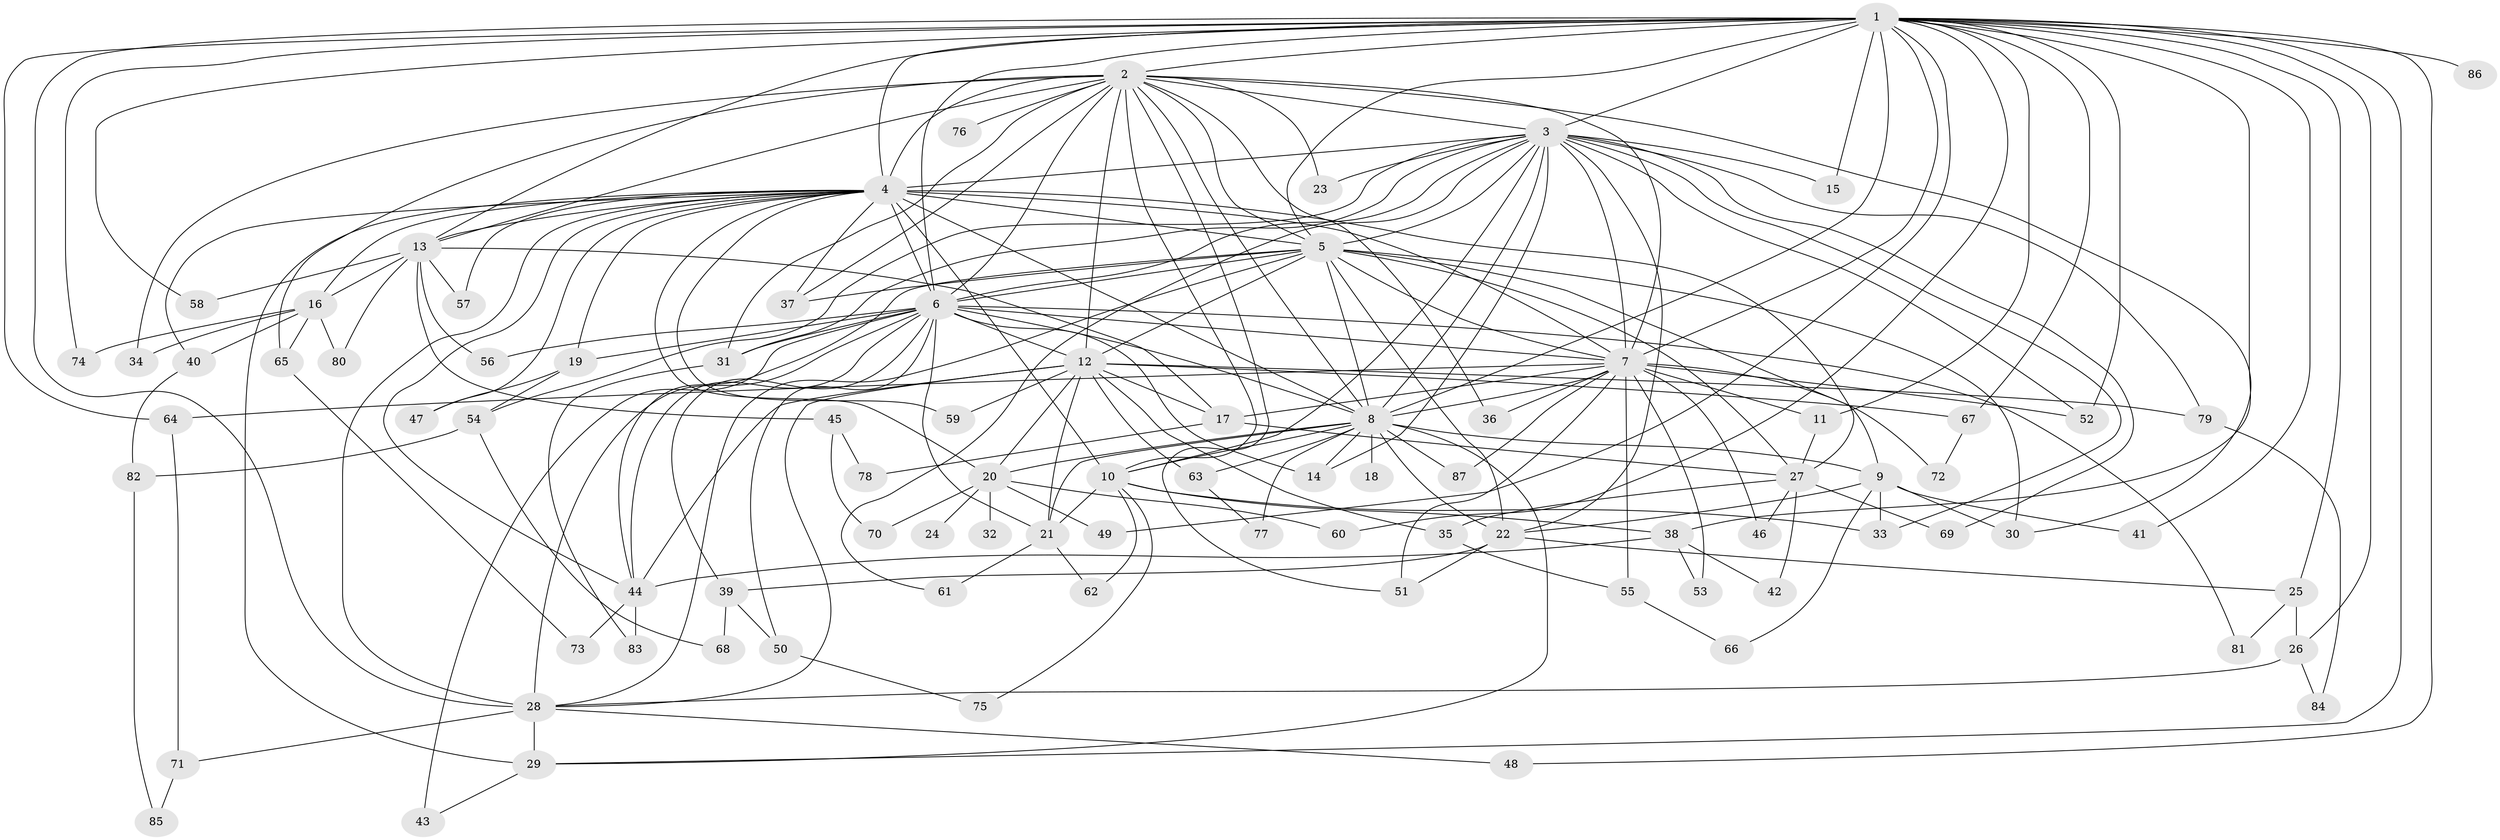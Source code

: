 // original degree distribution, {29: 0.013888888888888888, 23: 0.013888888888888888, 22: 0.013888888888888888, 18: 0.006944444444444444, 32: 0.006944444444444444, 20: 0.006944444444444444, 14: 0.006944444444444444, 3: 0.20833333333333334, 6: 0.041666666666666664, 2: 0.5208333333333334, 8: 0.006944444444444444, 5: 0.013888888888888888, 4: 0.10416666666666667, 10: 0.006944444444444444, 7: 0.020833333333333332, 9: 0.006944444444444444}
// Generated by graph-tools (version 1.1) at 2025/49/03/04/25 22:49:33]
// undirected, 87 vertices, 208 edges
graph export_dot {
  node [color=gray90,style=filled];
  1;
  2;
  3;
  4;
  5;
  6;
  7;
  8;
  9;
  10;
  11;
  12;
  13;
  14;
  15;
  16;
  17;
  18;
  19;
  20;
  21;
  22;
  23;
  24;
  25;
  26;
  27;
  28;
  29;
  30;
  31;
  32;
  33;
  34;
  35;
  36;
  37;
  38;
  39;
  40;
  41;
  42;
  43;
  44;
  45;
  46;
  47;
  48;
  49;
  50;
  51;
  52;
  53;
  54;
  55;
  56;
  57;
  58;
  59;
  60;
  61;
  62;
  63;
  64;
  65;
  66;
  67;
  68;
  69;
  70;
  71;
  72;
  73;
  74;
  75;
  76;
  77;
  78;
  79;
  80;
  81;
  82;
  83;
  84;
  85;
  86;
  87;
  1 -- 2 [weight=2.0];
  1 -- 3 [weight=3.0];
  1 -- 4 [weight=4.0];
  1 -- 5 [weight=2.0];
  1 -- 6 [weight=2.0];
  1 -- 7 [weight=3.0];
  1 -- 8 [weight=3.0];
  1 -- 11 [weight=1.0];
  1 -- 13 [weight=2.0];
  1 -- 15 [weight=1.0];
  1 -- 25 [weight=1.0];
  1 -- 26 [weight=1.0];
  1 -- 28 [weight=1.0];
  1 -- 29 [weight=1.0];
  1 -- 38 [weight=1.0];
  1 -- 41 [weight=1.0];
  1 -- 48 [weight=1.0];
  1 -- 49 [weight=1.0];
  1 -- 52 [weight=1.0];
  1 -- 58 [weight=1.0];
  1 -- 60 [weight=1.0];
  1 -- 64 [weight=1.0];
  1 -- 67 [weight=1.0];
  1 -- 74 [weight=1.0];
  1 -- 86 [weight=2.0];
  2 -- 3 [weight=1.0];
  2 -- 4 [weight=3.0];
  2 -- 5 [weight=2.0];
  2 -- 6 [weight=1.0];
  2 -- 7 [weight=1.0];
  2 -- 8 [weight=2.0];
  2 -- 10 [weight=1.0];
  2 -- 12 [weight=2.0];
  2 -- 13 [weight=1.0];
  2 -- 23 [weight=1.0];
  2 -- 30 [weight=1.0];
  2 -- 31 [weight=1.0];
  2 -- 34 [weight=1.0];
  2 -- 36 [weight=1.0];
  2 -- 37 [weight=1.0];
  2 -- 51 [weight=1.0];
  2 -- 65 [weight=1.0];
  2 -- 76 [weight=1.0];
  3 -- 4 [weight=3.0];
  3 -- 5 [weight=1.0];
  3 -- 6 [weight=1.0];
  3 -- 7 [weight=1.0];
  3 -- 8 [weight=1.0];
  3 -- 10 [weight=1.0];
  3 -- 14 [weight=1.0];
  3 -- 15 [weight=1.0];
  3 -- 22 [weight=1.0];
  3 -- 23 [weight=1.0];
  3 -- 31 [weight=1.0];
  3 -- 33 [weight=1.0];
  3 -- 52 [weight=1.0];
  3 -- 54 [weight=1.0];
  3 -- 61 [weight=1.0];
  3 -- 69 [weight=1.0];
  3 -- 79 [weight=1.0];
  4 -- 5 [weight=3.0];
  4 -- 6 [weight=9.0];
  4 -- 7 [weight=2.0];
  4 -- 8 [weight=3.0];
  4 -- 10 [weight=1.0];
  4 -- 13 [weight=2.0];
  4 -- 16 [weight=1.0];
  4 -- 19 [weight=1.0];
  4 -- 20 [weight=1.0];
  4 -- 27 [weight=1.0];
  4 -- 28 [weight=1.0];
  4 -- 29 [weight=1.0];
  4 -- 37 [weight=1.0];
  4 -- 40 [weight=1.0];
  4 -- 44 [weight=1.0];
  4 -- 47 [weight=1.0];
  4 -- 57 [weight=1.0];
  4 -- 59 [weight=1.0];
  5 -- 6 [weight=1.0];
  5 -- 7 [weight=1.0];
  5 -- 8 [weight=1.0];
  5 -- 9 [weight=1.0];
  5 -- 12 [weight=12.0];
  5 -- 22 [weight=1.0];
  5 -- 27 [weight=1.0];
  5 -- 28 [weight=1.0];
  5 -- 30 [weight=2.0];
  5 -- 37 [weight=1.0];
  5 -- 44 [weight=1.0];
  6 -- 7 [weight=2.0];
  6 -- 8 [weight=1.0];
  6 -- 12 [weight=4.0];
  6 -- 14 [weight=1.0];
  6 -- 19 [weight=1.0];
  6 -- 21 [weight=1.0];
  6 -- 28 [weight=2.0];
  6 -- 31 [weight=1.0];
  6 -- 39 [weight=1.0];
  6 -- 43 [weight=1.0];
  6 -- 44 [weight=1.0];
  6 -- 50 [weight=1.0];
  6 -- 56 [weight=1.0];
  6 -- 81 [weight=1.0];
  7 -- 8 [weight=1.0];
  7 -- 11 [weight=1.0];
  7 -- 17 [weight=1.0];
  7 -- 36 [weight=1.0];
  7 -- 46 [weight=1.0];
  7 -- 51 [weight=1.0];
  7 -- 52 [weight=1.0];
  7 -- 53 [weight=1.0];
  7 -- 55 [weight=1.0];
  7 -- 64 [weight=1.0];
  7 -- 72 [weight=1.0];
  7 -- 87 [weight=1.0];
  8 -- 9 [weight=1.0];
  8 -- 10 [weight=1.0];
  8 -- 14 [weight=1.0];
  8 -- 18 [weight=1.0];
  8 -- 20 [weight=1.0];
  8 -- 21 [weight=1.0];
  8 -- 22 [weight=1.0];
  8 -- 29 [weight=1.0];
  8 -- 63 [weight=1.0];
  8 -- 77 [weight=1.0];
  8 -- 87 [weight=1.0];
  9 -- 22 [weight=1.0];
  9 -- 30 [weight=1.0];
  9 -- 33 [weight=1.0];
  9 -- 41 [weight=1.0];
  9 -- 66 [weight=1.0];
  10 -- 21 [weight=1.0];
  10 -- 33 [weight=1.0];
  10 -- 38 [weight=1.0];
  10 -- 62 [weight=1.0];
  10 -- 75 [weight=1.0];
  11 -- 27 [weight=1.0];
  12 -- 17 [weight=1.0];
  12 -- 20 [weight=1.0];
  12 -- 21 [weight=2.0];
  12 -- 28 [weight=1.0];
  12 -- 35 [weight=1.0];
  12 -- 44 [weight=1.0];
  12 -- 59 [weight=1.0];
  12 -- 63 [weight=1.0];
  12 -- 67 [weight=1.0];
  12 -- 79 [weight=1.0];
  13 -- 16 [weight=1.0];
  13 -- 17 [weight=1.0];
  13 -- 45 [weight=1.0];
  13 -- 56 [weight=1.0];
  13 -- 57 [weight=1.0];
  13 -- 58 [weight=1.0];
  13 -- 80 [weight=1.0];
  16 -- 34 [weight=1.0];
  16 -- 40 [weight=1.0];
  16 -- 65 [weight=1.0];
  16 -- 74 [weight=1.0];
  16 -- 80 [weight=1.0];
  17 -- 27 [weight=1.0];
  17 -- 78 [weight=1.0];
  19 -- 47 [weight=1.0];
  19 -- 54 [weight=1.0];
  20 -- 24 [weight=1.0];
  20 -- 32 [weight=1.0];
  20 -- 49 [weight=1.0];
  20 -- 60 [weight=1.0];
  20 -- 70 [weight=1.0];
  21 -- 61 [weight=1.0];
  21 -- 62 [weight=1.0];
  22 -- 25 [weight=1.0];
  22 -- 39 [weight=1.0];
  22 -- 51 [weight=1.0];
  25 -- 26 [weight=1.0];
  25 -- 81 [weight=1.0];
  26 -- 28 [weight=1.0];
  26 -- 84 [weight=1.0];
  27 -- 35 [weight=1.0];
  27 -- 42 [weight=1.0];
  27 -- 46 [weight=1.0];
  27 -- 69 [weight=1.0];
  28 -- 29 [weight=1.0];
  28 -- 48 [weight=1.0];
  28 -- 71 [weight=1.0];
  29 -- 43 [weight=1.0];
  31 -- 83 [weight=1.0];
  35 -- 55 [weight=1.0];
  38 -- 42 [weight=1.0];
  38 -- 44 [weight=1.0];
  38 -- 53 [weight=1.0];
  39 -- 50 [weight=1.0];
  39 -- 68 [weight=1.0];
  40 -- 82 [weight=1.0];
  44 -- 73 [weight=1.0];
  44 -- 83 [weight=1.0];
  45 -- 70 [weight=1.0];
  45 -- 78 [weight=1.0];
  50 -- 75 [weight=1.0];
  54 -- 68 [weight=1.0];
  54 -- 82 [weight=1.0];
  55 -- 66 [weight=1.0];
  63 -- 77 [weight=1.0];
  64 -- 71 [weight=1.0];
  65 -- 73 [weight=1.0];
  67 -- 72 [weight=1.0];
  71 -- 85 [weight=1.0];
  79 -- 84 [weight=1.0];
  82 -- 85 [weight=1.0];
}
